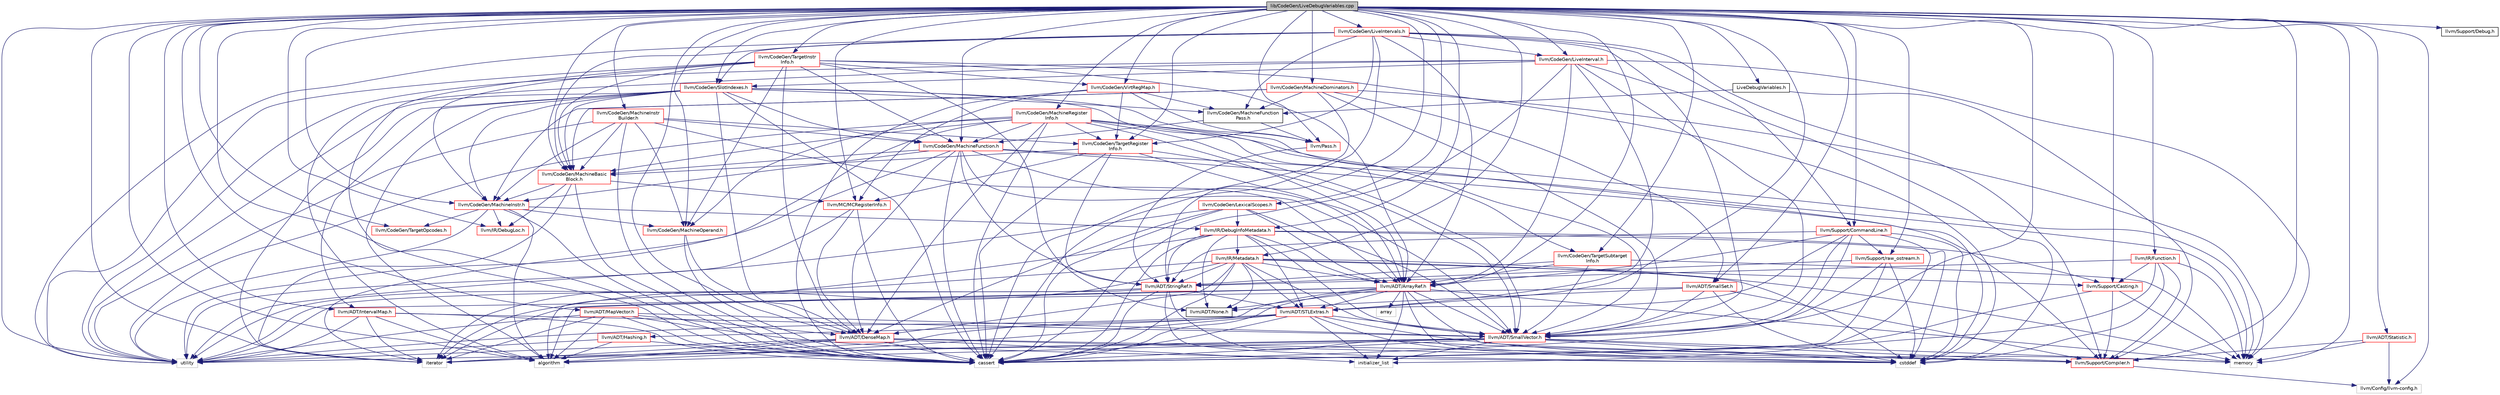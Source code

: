 digraph "lib/CodeGen/LiveDebugVariables.cpp"
{
 // LATEX_PDF_SIZE
  bgcolor="transparent";
  edge [fontname="Helvetica",fontsize="10",labelfontname="Helvetica",labelfontsize="10"];
  node [fontname="Helvetica",fontsize="10",shape="box"];
  Node1 [label="lib/CodeGen/LiveDebugVariables.cpp",height=0.2,width=0.4,color="black", fillcolor="grey75", style="filled", fontcolor="black",tooltip=" "];
  Node1 -> Node2 [color="midnightblue",fontsize="10",style="solid",fontname="Helvetica"];
  Node2 [label="LiveDebugVariables.h",height=0.2,width=0.4,color="black",URL="$LiveDebugVariables_8h.html",tooltip=" "];
  Node2 -> Node3 [color="midnightblue",fontsize="10",style="solid",fontname="Helvetica"];
  Node3 [label="llvm/CodeGen/MachineFunction\lPass.h",height=0.2,width=0.4,color="black",URL="$MachineFunctionPass_8h.html",tooltip=" "];
  Node3 -> Node4 [color="midnightblue",fontsize="10",style="solid",fontname="Helvetica"];
  Node4 [label="llvm/CodeGen/MachineFunction.h",height=0.2,width=0.4,color="red",URL="$MachineFunction_8h.html",tooltip=" "];
  Node4 -> Node5 [color="midnightblue",fontsize="10",style="solid",fontname="Helvetica"];
  Node5 [label="llvm/ADT/ArrayRef.h",height=0.2,width=0.4,color="red",URL="$ArrayRef_8h.html",tooltip=" "];
  Node5 -> Node6 [color="midnightblue",fontsize="10",style="solid",fontname="Helvetica"];
  Node6 [label="llvm/ADT/Hashing.h",height=0.2,width=0.4,color="red",URL="$Hashing_8h.html",tooltip=" "];
  Node6 -> Node35 [color="midnightblue",fontsize="10",style="solid",fontname="Helvetica"];
  Node35 [label="algorithm",height=0.2,width=0.4,color="grey75",tooltip=" "];
  Node6 -> Node26 [color="midnightblue",fontsize="10",style="solid",fontname="Helvetica"];
  Node26 [label="cassert",height=0.2,width=0.4,color="grey75",tooltip=" "];
  Node6 -> Node25 [color="midnightblue",fontsize="10",style="solid",fontname="Helvetica"];
  Node25 [label="utility",height=0.2,width=0.4,color="grey75",tooltip=" "];
  Node5 -> Node18 [color="midnightblue",fontsize="10",style="solid",fontname="Helvetica"];
  Node18 [label="llvm/ADT/None.h",height=0.2,width=0.4,color="black",URL="$None_8h.html",tooltip=" "];
  Node5 -> Node28 [color="midnightblue",fontsize="10",style="solid",fontname="Helvetica"];
  Node28 [label="llvm/ADT/SmallVector.h",height=0.2,width=0.4,color="red",URL="$SmallVector_8h.html",tooltip=" "];
  Node28 -> Node19 [color="midnightblue",fontsize="10",style="solid",fontname="Helvetica"];
  Node19 [label="llvm/Support/Compiler.h",height=0.2,width=0.4,color="red",URL="$Compiler_8h.html",tooltip=" "];
  Node19 -> Node20 [color="midnightblue",fontsize="10",style="solid",fontname="Helvetica"];
  Node20 [label="llvm/Config/llvm-config.h",height=0.2,width=0.4,color="grey75",tooltip=" "];
  Node28 -> Node35 [color="midnightblue",fontsize="10",style="solid",fontname="Helvetica"];
  Node28 -> Node26 [color="midnightblue",fontsize="10",style="solid",fontname="Helvetica"];
  Node28 -> Node32 [color="midnightblue",fontsize="10",style="solid",fontname="Helvetica"];
  Node32 [label="cstddef",height=0.2,width=0.4,color="grey75",tooltip=" "];
  Node28 -> Node43 [color="midnightblue",fontsize="10",style="solid",fontname="Helvetica"];
  Node43 [label="initializer_list",height=0.2,width=0.4,color="grey75",tooltip=" "];
  Node28 -> Node30 [color="midnightblue",fontsize="10",style="solid",fontname="Helvetica"];
  Node30 [label="iterator",height=0.2,width=0.4,color="grey75",tooltip=" "];
  Node28 -> Node27 [color="midnightblue",fontsize="10",style="solid",fontname="Helvetica"];
  Node27 [label="memory",height=0.2,width=0.4,color="grey75",tooltip=" "];
  Node28 -> Node25 [color="midnightblue",fontsize="10",style="solid",fontname="Helvetica"];
  Node5 -> Node16 [color="midnightblue",fontsize="10",style="solid",fontname="Helvetica"];
  Node16 [label="llvm/ADT/STLExtras.h",height=0.2,width=0.4,color="red",URL="$STLExtras_8h.html",tooltip=" "];
  Node16 -> Node28 [color="midnightblue",fontsize="10",style="solid",fontname="Helvetica"];
  Node16 -> Node35 [color="midnightblue",fontsize="10",style="solid",fontname="Helvetica"];
  Node16 -> Node26 [color="midnightblue",fontsize="10",style="solid",fontname="Helvetica"];
  Node16 -> Node32 [color="midnightblue",fontsize="10",style="solid",fontname="Helvetica"];
  Node16 -> Node43 [color="midnightblue",fontsize="10",style="solid",fontname="Helvetica"];
  Node16 -> Node30 [color="midnightblue",fontsize="10",style="solid",fontname="Helvetica"];
  Node16 -> Node27 [color="midnightblue",fontsize="10",style="solid",fontname="Helvetica"];
  Node16 -> Node25 [color="midnightblue",fontsize="10",style="solid",fontname="Helvetica"];
  Node5 -> Node19 [color="midnightblue",fontsize="10",style="solid",fontname="Helvetica"];
  Node5 -> Node35 [color="midnightblue",fontsize="10",style="solid",fontname="Helvetica"];
  Node5 -> Node53 [color="midnightblue",fontsize="10",style="solid",fontname="Helvetica"];
  Node53 [label="array",height=0.2,width=0.4,color="grey75",tooltip=" "];
  Node5 -> Node26 [color="midnightblue",fontsize="10",style="solid",fontname="Helvetica"];
  Node5 -> Node32 [color="midnightblue",fontsize="10",style="solid",fontname="Helvetica"];
  Node5 -> Node43 [color="midnightblue",fontsize="10",style="solid",fontname="Helvetica"];
  Node5 -> Node30 [color="midnightblue",fontsize="10",style="solid",fontname="Helvetica"];
  Node5 -> Node27 [color="midnightblue",fontsize="10",style="solid",fontname="Helvetica"];
  Node4 -> Node56 [color="midnightblue",fontsize="10",style="solid",fontname="Helvetica"];
  Node56 [label="llvm/ADT/DenseMap.h",height=0.2,width=0.4,color="red",URL="$DenseMap_8h.html",tooltip=" "];
  Node56 -> Node19 [color="midnightblue",fontsize="10",style="solid",fontname="Helvetica"];
  Node56 -> Node35 [color="midnightblue",fontsize="10",style="solid",fontname="Helvetica"];
  Node56 -> Node26 [color="midnightblue",fontsize="10",style="solid",fontname="Helvetica"];
  Node56 -> Node32 [color="midnightblue",fontsize="10",style="solid",fontname="Helvetica"];
  Node56 -> Node43 [color="midnightblue",fontsize="10",style="solid",fontname="Helvetica"];
  Node56 -> Node30 [color="midnightblue",fontsize="10",style="solid",fontname="Helvetica"];
  Node56 -> Node25 [color="midnightblue",fontsize="10",style="solid",fontname="Helvetica"];
  Node4 -> Node28 [color="midnightblue",fontsize="10",style="solid",fontname="Helvetica"];
  Node4 -> Node15 [color="midnightblue",fontsize="10",style="solid",fontname="Helvetica"];
  Node15 [label="llvm/ADT/StringRef.h",height=0.2,width=0.4,color="red",URL="$StringRef_8h.html",tooltip=" "];
  Node15 -> Node16 [color="midnightblue",fontsize="10",style="solid",fontname="Helvetica"];
  Node15 -> Node19 [color="midnightblue",fontsize="10",style="solid",fontname="Helvetica"];
  Node15 -> Node35 [color="midnightblue",fontsize="10",style="solid",fontname="Helvetica"];
  Node15 -> Node26 [color="midnightblue",fontsize="10",style="solid",fontname="Helvetica"];
  Node15 -> Node32 [color="midnightblue",fontsize="10",style="solid",fontname="Helvetica"];
  Node15 -> Node25 [color="midnightblue",fontsize="10",style="solid",fontname="Helvetica"];
  Node4 -> Node75 [color="midnightblue",fontsize="10",style="solid",fontname="Helvetica"];
  Node75 [label="llvm/CodeGen/MachineBasic\lBlock.h",height=0.2,width=0.4,color="red",URL="$MachineBasicBlock_8h.html",tooltip=" "];
  Node75 -> Node76 [color="midnightblue",fontsize="10",style="solid",fontname="Helvetica"];
  Node76 [label="llvm/CodeGen/MachineInstr.h",height=0.2,width=0.4,color="red",URL="$MachineInstr_8h.html",tooltip=" "];
  Node76 -> Node166 [color="midnightblue",fontsize="10",style="solid",fontname="Helvetica"];
  Node166 [label="llvm/CodeGen/MachineOperand.h",height=0.2,width=0.4,color="red",URL="$MachineOperand_8h.html",tooltip=" "];
  Node166 -> Node56 [color="midnightblue",fontsize="10",style="solid",fontname="Helvetica"];
  Node166 -> Node26 [color="midnightblue",fontsize="10",style="solid",fontname="Helvetica"];
  Node76 -> Node172 [color="midnightblue",fontsize="10",style="solid",fontname="Helvetica"];
  Node172 [label="llvm/CodeGen/TargetOpcodes.h",height=0.2,width=0.4,color="red",URL="$TargetOpcodes_8h.html",tooltip=" "];
  Node76 -> Node174 [color="midnightblue",fontsize="10",style="solid",fontname="Helvetica"];
  Node174 [label="llvm/IR/DebugInfoMetadata.h",height=0.2,width=0.4,color="red",URL="$DebugInfoMetadata_8h.html",tooltip=" "];
  Node174 -> Node5 [color="midnightblue",fontsize="10",style="solid",fontname="Helvetica"];
  Node174 -> Node18 [color="midnightblue",fontsize="10",style="solid",fontname="Helvetica"];
  Node174 -> Node16 [color="midnightblue",fontsize="10",style="solid",fontname="Helvetica"];
  Node174 -> Node28 [color="midnightblue",fontsize="10",style="solid",fontname="Helvetica"];
  Node174 -> Node15 [color="midnightblue",fontsize="10",style="solid",fontname="Helvetica"];
  Node174 -> Node92 [color="midnightblue",fontsize="10",style="solid",fontname="Helvetica"];
  Node92 [label="llvm/IR/Metadata.h",height=0.2,width=0.4,color="red",URL="$Metadata_8h.html",tooltip="This file contains the declarations for metadata subclasses."];
  Node92 -> Node5 [color="midnightblue",fontsize="10",style="solid",fontname="Helvetica"];
  Node92 -> Node56 [color="midnightblue",fontsize="10",style="solid",fontname="Helvetica"];
  Node92 -> Node18 [color="midnightblue",fontsize="10",style="solid",fontname="Helvetica"];
  Node92 -> Node16 [color="midnightblue",fontsize="10",style="solid",fontname="Helvetica"];
  Node92 -> Node28 [color="midnightblue",fontsize="10",style="solid",fontname="Helvetica"];
  Node92 -> Node15 [color="midnightblue",fontsize="10",style="solid",fontname="Helvetica"];
  Node92 -> Node97 [color="midnightblue",fontsize="10",style="solid",fontname="Helvetica"];
  Node97 [label="llvm/Support/Casting.h",height=0.2,width=0.4,color="red",URL="$Casting_8h.html",tooltip=" "];
  Node97 -> Node19 [color="midnightblue",fontsize="10",style="solid",fontname="Helvetica"];
  Node97 -> Node26 [color="midnightblue",fontsize="10",style="solid",fontname="Helvetica"];
  Node97 -> Node27 [color="midnightblue",fontsize="10",style="solid",fontname="Helvetica"];
  Node92 -> Node26 [color="midnightblue",fontsize="10",style="solid",fontname="Helvetica"];
  Node92 -> Node32 [color="midnightblue",fontsize="10",style="solid",fontname="Helvetica"];
  Node92 -> Node30 [color="midnightblue",fontsize="10",style="solid",fontname="Helvetica"];
  Node92 -> Node27 [color="midnightblue",fontsize="10",style="solid",fontname="Helvetica"];
  Node92 -> Node25 [color="midnightblue",fontsize="10",style="solid",fontname="Helvetica"];
  Node174 -> Node97 [color="midnightblue",fontsize="10",style="solid",fontname="Helvetica"];
  Node174 -> Node26 [color="midnightblue",fontsize="10",style="solid",fontname="Helvetica"];
  Node174 -> Node32 [color="midnightblue",fontsize="10",style="solid",fontname="Helvetica"];
  Node174 -> Node30 [color="midnightblue",fontsize="10",style="solid",fontname="Helvetica"];
  Node76 -> Node90 [color="midnightblue",fontsize="10",style="solid",fontname="Helvetica"];
  Node90 [label="llvm/IR/DebugLoc.h",height=0.2,width=0.4,color="red",URL="$DebugLoc_8h.html",tooltip=" "];
  Node76 -> Node35 [color="midnightblue",fontsize="10",style="solid",fontname="Helvetica"];
  Node76 -> Node26 [color="midnightblue",fontsize="10",style="solid",fontname="Helvetica"];
  Node76 -> Node25 [color="midnightblue",fontsize="10",style="solid",fontname="Helvetica"];
  Node75 -> Node90 [color="midnightblue",fontsize="10",style="solid",fontname="Helvetica"];
  Node75 -> Node183 [color="midnightblue",fontsize="10",style="solid",fontname="Helvetica"];
  Node183 [label="llvm/MC/MCRegisterInfo.h",height=0.2,width=0.4,color="red",URL="$MCRegisterInfo_8h.html",tooltip=" "];
  Node183 -> Node56 [color="midnightblue",fontsize="10",style="solid",fontname="Helvetica"];
  Node183 -> Node26 [color="midnightblue",fontsize="10",style="solid",fontname="Helvetica"];
  Node183 -> Node25 [color="midnightblue",fontsize="10",style="solid",fontname="Helvetica"];
  Node75 -> Node26 [color="midnightblue",fontsize="10",style="solid",fontname="Helvetica"];
  Node75 -> Node30 [color="midnightblue",fontsize="10",style="solid",fontname="Helvetica"];
  Node4 -> Node76 [color="midnightblue",fontsize="10",style="solid",fontname="Helvetica"];
  Node4 -> Node19 [color="midnightblue",fontsize="10",style="solid",fontname="Helvetica"];
  Node4 -> Node26 [color="midnightblue",fontsize="10",style="solid",fontname="Helvetica"];
  Node4 -> Node27 [color="midnightblue",fontsize="10",style="solid",fontname="Helvetica"];
  Node4 -> Node25 [color="midnightblue",fontsize="10",style="solid",fontname="Helvetica"];
  Node3 -> Node134 [color="midnightblue",fontsize="10",style="solid",fontname="Helvetica"];
  Node134 [label="llvm/Pass.h",height=0.2,width=0.4,color="red",URL="$Pass_8h.html",tooltip=" "];
  Node134 -> Node15 [color="midnightblue",fontsize="10",style="solid",fontname="Helvetica"];
  Node2 -> Node19 [color="midnightblue",fontsize="10",style="solid",fontname="Helvetica"];
  Node1 -> Node5 [color="midnightblue",fontsize="10",style="solid",fontname="Helvetica"];
  Node1 -> Node56 [color="midnightblue",fontsize="10",style="solid",fontname="Helvetica"];
  Node1 -> Node198 [color="midnightblue",fontsize="10",style="solid",fontname="Helvetica"];
  Node198 [label="llvm/ADT/IntervalMap.h",height=0.2,width=0.4,color="red",URL="$IntervalMap_8h.html",tooltip=" "];
  Node198 -> Node28 [color="midnightblue",fontsize="10",style="solid",fontname="Helvetica"];
  Node198 -> Node35 [color="midnightblue",fontsize="10",style="solid",fontname="Helvetica"];
  Node198 -> Node26 [color="midnightblue",fontsize="10",style="solid",fontname="Helvetica"];
  Node198 -> Node30 [color="midnightblue",fontsize="10",style="solid",fontname="Helvetica"];
  Node198 -> Node25 [color="midnightblue",fontsize="10",style="solid",fontname="Helvetica"];
  Node1 -> Node200 [color="midnightblue",fontsize="10",style="solid",fontname="Helvetica"];
  Node200 [label="llvm/ADT/MapVector.h",height=0.2,width=0.4,color="red",URL="$MapVector_8h.html",tooltip=" "];
  Node200 -> Node56 [color="midnightblue",fontsize="10",style="solid",fontname="Helvetica"];
  Node200 -> Node28 [color="midnightblue",fontsize="10",style="solid",fontname="Helvetica"];
  Node200 -> Node35 [color="midnightblue",fontsize="10",style="solid",fontname="Helvetica"];
  Node200 -> Node26 [color="midnightblue",fontsize="10",style="solid",fontname="Helvetica"];
  Node200 -> Node32 [color="midnightblue",fontsize="10",style="solid",fontname="Helvetica"];
  Node200 -> Node30 [color="midnightblue",fontsize="10",style="solid",fontname="Helvetica"];
  Node200 -> Node25 [color="midnightblue",fontsize="10",style="solid",fontname="Helvetica"];
  Node1 -> Node16 [color="midnightblue",fontsize="10",style="solid",fontname="Helvetica"];
  Node1 -> Node201 [color="midnightblue",fontsize="10",style="solid",fontname="Helvetica"];
  Node201 [label="llvm/ADT/SmallSet.h",height=0.2,width=0.4,color="red",URL="$SmallSet_8h.html",tooltip=" "];
  Node201 -> Node18 [color="midnightblue",fontsize="10",style="solid",fontname="Helvetica"];
  Node201 -> Node28 [color="midnightblue",fontsize="10",style="solid",fontname="Helvetica"];
  Node201 -> Node19 [color="midnightblue",fontsize="10",style="solid",fontname="Helvetica"];
  Node201 -> Node32 [color="midnightblue",fontsize="10",style="solid",fontname="Helvetica"];
  Node201 -> Node25 [color="midnightblue",fontsize="10",style="solid",fontname="Helvetica"];
  Node1 -> Node28 [color="midnightblue",fontsize="10",style="solid",fontname="Helvetica"];
  Node1 -> Node203 [color="midnightblue",fontsize="10",style="solid",fontname="Helvetica"];
  Node203 [label="llvm/ADT/Statistic.h",height=0.2,width=0.4,color="red",URL="$Statistic_8h.html",tooltip=" "];
  Node203 -> Node20 [color="midnightblue",fontsize="10",style="solid",fontname="Helvetica"];
  Node203 -> Node19 [color="midnightblue",fontsize="10",style="solid",fontname="Helvetica"];
  Node203 -> Node27 [color="midnightblue",fontsize="10",style="solid",fontname="Helvetica"];
  Node1 -> Node15 [color="midnightblue",fontsize="10",style="solid",fontname="Helvetica"];
  Node1 -> Node204 [color="midnightblue",fontsize="10",style="solid",fontname="Helvetica"];
  Node204 [label="llvm/CodeGen/LexicalScopes.h",height=0.2,width=0.4,color="red",URL="$LexicalScopes_8h.html",tooltip=" "];
  Node204 -> Node5 [color="midnightblue",fontsize="10",style="solid",fontname="Helvetica"];
  Node204 -> Node56 [color="midnightblue",fontsize="10",style="solid",fontname="Helvetica"];
  Node204 -> Node28 [color="midnightblue",fontsize="10",style="solid",fontname="Helvetica"];
  Node204 -> Node174 [color="midnightblue",fontsize="10",style="solid",fontname="Helvetica"];
  Node204 -> Node26 [color="midnightblue",fontsize="10",style="solid",fontname="Helvetica"];
  Node204 -> Node25 [color="midnightblue",fontsize="10",style="solid",fontname="Helvetica"];
  Node1 -> Node206 [color="midnightblue",fontsize="10",style="solid",fontname="Helvetica"];
  Node206 [label="llvm/CodeGen/LiveInterval.h",height=0.2,width=0.4,color="red",URL="$LiveInterval_8h.html",tooltip=" "];
  Node206 -> Node5 [color="midnightblue",fontsize="10",style="solid",fontname="Helvetica"];
  Node206 -> Node16 [color="midnightblue",fontsize="10",style="solid",fontname="Helvetica"];
  Node206 -> Node28 [color="midnightblue",fontsize="10",style="solid",fontname="Helvetica"];
  Node206 -> Node208 [color="midnightblue",fontsize="10",style="solid",fontname="Helvetica"];
  Node208 [label="llvm/CodeGen/SlotIndexes.h",height=0.2,width=0.4,color="red",URL="$SlotIndexes_8h.html",tooltip=" "];
  Node208 -> Node56 [color="midnightblue",fontsize="10",style="solid",fontname="Helvetica"];
  Node208 -> Node198 [color="midnightblue",fontsize="10",style="solid",fontname="Helvetica"];
  Node208 -> Node28 [color="midnightblue",fontsize="10",style="solid",fontname="Helvetica"];
  Node208 -> Node75 [color="midnightblue",fontsize="10",style="solid",fontname="Helvetica"];
  Node208 -> Node4 [color="midnightblue",fontsize="10",style="solid",fontname="Helvetica"];
  Node208 -> Node3 [color="midnightblue",fontsize="10",style="solid",fontname="Helvetica"];
  Node208 -> Node76 [color="midnightblue",fontsize="10",style="solid",fontname="Helvetica"];
  Node208 -> Node134 [color="midnightblue",fontsize="10",style="solid",fontname="Helvetica"];
  Node208 -> Node35 [color="midnightblue",fontsize="10",style="solid",fontname="Helvetica"];
  Node208 -> Node26 [color="midnightblue",fontsize="10",style="solid",fontname="Helvetica"];
  Node208 -> Node30 [color="midnightblue",fontsize="10",style="solid",fontname="Helvetica"];
  Node208 -> Node25 [color="midnightblue",fontsize="10",style="solid",fontname="Helvetica"];
  Node206 -> Node35 [color="midnightblue",fontsize="10",style="solid",fontname="Helvetica"];
  Node206 -> Node26 [color="midnightblue",fontsize="10",style="solid",fontname="Helvetica"];
  Node206 -> Node32 [color="midnightblue",fontsize="10",style="solid",fontname="Helvetica"];
  Node206 -> Node27 [color="midnightblue",fontsize="10",style="solid",fontname="Helvetica"];
  Node206 -> Node25 [color="midnightblue",fontsize="10",style="solid",fontname="Helvetica"];
  Node1 -> Node210 [color="midnightblue",fontsize="10",style="solid",fontname="Helvetica"];
  Node210 [label="llvm/CodeGen/LiveIntervals.h",height=0.2,width=0.4,color="red",URL="$LiveIntervals_8h.html",tooltip=" "];
  Node210 -> Node5 [color="midnightblue",fontsize="10",style="solid",fontname="Helvetica"];
  Node210 -> Node28 [color="midnightblue",fontsize="10",style="solid",fontname="Helvetica"];
  Node210 -> Node206 [color="midnightblue",fontsize="10",style="solid",fontname="Helvetica"];
  Node210 -> Node75 [color="midnightblue",fontsize="10",style="solid",fontname="Helvetica"];
  Node210 -> Node3 [color="midnightblue",fontsize="10",style="solid",fontname="Helvetica"];
  Node210 -> Node208 [color="midnightblue",fontsize="10",style="solid",fontname="Helvetica"];
  Node210 -> Node212 [color="midnightblue",fontsize="10",style="solid",fontname="Helvetica"];
  Node212 [label="llvm/CodeGen/TargetRegister\lInfo.h",height=0.2,width=0.4,color="red",URL="$TargetRegisterInfo_8h.html",tooltip=" "];
  Node212 -> Node5 [color="midnightblue",fontsize="10",style="solid",fontname="Helvetica"];
  Node212 -> Node28 [color="midnightblue",fontsize="10",style="solid",fontname="Helvetica"];
  Node212 -> Node15 [color="midnightblue",fontsize="10",style="solid",fontname="Helvetica"];
  Node212 -> Node75 [color="midnightblue",fontsize="10",style="solid",fontname="Helvetica"];
  Node212 -> Node183 [color="midnightblue",fontsize="10",style="solid",fontname="Helvetica"];
  Node212 -> Node26 [color="midnightblue",fontsize="10",style="solid",fontname="Helvetica"];
  Node210 -> Node103 [color="midnightblue",fontsize="10",style="solid",fontname="Helvetica"];
  Node103 [label="llvm/Support/CommandLine.h",height=0.2,width=0.4,color="red",URL="$CommandLine_8h.html",tooltip=" "];
  Node103 -> Node5 [color="midnightblue",fontsize="10",style="solid",fontname="Helvetica"];
  Node103 -> Node16 [color="midnightblue",fontsize="10",style="solid",fontname="Helvetica"];
  Node103 -> Node28 [color="midnightblue",fontsize="10",style="solid",fontname="Helvetica"];
  Node103 -> Node15 [color="midnightblue",fontsize="10",style="solid",fontname="Helvetica"];
  Node103 -> Node107 [color="midnightblue",fontsize="10",style="solid",fontname="Helvetica"];
  Node107 [label="llvm/Support/raw_ostream.h",height=0.2,width=0.4,color="red",URL="$raw__ostream_8h.html",tooltip=" "];
  Node107 -> Node28 [color="midnightblue",fontsize="10",style="solid",fontname="Helvetica"];
  Node107 -> Node15 [color="midnightblue",fontsize="10",style="solid",fontname="Helvetica"];
  Node107 -> Node26 [color="midnightblue",fontsize="10",style="solid",fontname="Helvetica"];
  Node107 -> Node32 [color="midnightblue",fontsize="10",style="solid",fontname="Helvetica"];
  Node103 -> Node26 [color="midnightblue",fontsize="10",style="solid",fontname="Helvetica"];
  Node103 -> Node32 [color="midnightblue",fontsize="10",style="solid",fontname="Helvetica"];
  Node103 -> Node43 [color="midnightblue",fontsize="10",style="solid",fontname="Helvetica"];
  Node210 -> Node19 [color="midnightblue",fontsize="10",style="solid",fontname="Helvetica"];
  Node210 -> Node26 [color="midnightblue",fontsize="10",style="solid",fontname="Helvetica"];
  Node210 -> Node25 [color="midnightblue",fontsize="10",style="solid",fontname="Helvetica"];
  Node1 -> Node75 [color="midnightblue",fontsize="10",style="solid",fontname="Helvetica"];
  Node1 -> Node213 [color="midnightblue",fontsize="10",style="solid",fontname="Helvetica"];
  Node213 [label="llvm/CodeGen/MachineDominators.h",height=0.2,width=0.4,color="red",URL="$MachineDominators_8h.html",tooltip=" "];
  Node213 -> Node201 [color="midnightblue",fontsize="10",style="solid",fontname="Helvetica"];
  Node213 -> Node28 [color="midnightblue",fontsize="10",style="solid",fontname="Helvetica"];
  Node213 -> Node75 [color="midnightblue",fontsize="10",style="solid",fontname="Helvetica"];
  Node213 -> Node3 [color="midnightblue",fontsize="10",style="solid",fontname="Helvetica"];
  Node213 -> Node76 [color="midnightblue",fontsize="10",style="solid",fontname="Helvetica"];
  Node213 -> Node26 [color="midnightblue",fontsize="10",style="solid",fontname="Helvetica"];
  Node213 -> Node27 [color="midnightblue",fontsize="10",style="solid",fontname="Helvetica"];
  Node1 -> Node4 [color="midnightblue",fontsize="10",style="solid",fontname="Helvetica"];
  Node1 -> Node76 [color="midnightblue",fontsize="10",style="solid",fontname="Helvetica"];
  Node1 -> Node219 [color="midnightblue",fontsize="10",style="solid",fontname="Helvetica"];
  Node219 [label="llvm/CodeGen/MachineInstr\lBuilder.h",height=0.2,width=0.4,color="red",URL="$MachineInstrBuilder_8h.html",tooltip=" "];
  Node219 -> Node5 [color="midnightblue",fontsize="10",style="solid",fontname="Helvetica"];
  Node219 -> Node75 [color="midnightblue",fontsize="10",style="solid",fontname="Helvetica"];
  Node219 -> Node4 [color="midnightblue",fontsize="10",style="solid",fontname="Helvetica"];
  Node219 -> Node76 [color="midnightblue",fontsize="10",style="solid",fontname="Helvetica"];
  Node219 -> Node166 [color="midnightblue",fontsize="10",style="solid",fontname="Helvetica"];
  Node219 -> Node212 [color="midnightblue",fontsize="10",style="solid",fontname="Helvetica"];
  Node219 -> Node26 [color="midnightblue",fontsize="10",style="solid",fontname="Helvetica"];
  Node219 -> Node25 [color="midnightblue",fontsize="10",style="solid",fontname="Helvetica"];
  Node1 -> Node166 [color="midnightblue",fontsize="10",style="solid",fontname="Helvetica"];
  Node1 -> Node221 [color="midnightblue",fontsize="10",style="solid",fontname="Helvetica"];
  Node221 [label="llvm/CodeGen/MachineRegister\lInfo.h",height=0.2,width=0.4,color="red",URL="$MachineRegisterInfo_8h.html",tooltip=" "];
  Node221 -> Node5 [color="midnightblue",fontsize="10",style="solid",fontname="Helvetica"];
  Node221 -> Node56 [color="midnightblue",fontsize="10",style="solid",fontname="Helvetica"];
  Node221 -> Node28 [color="midnightblue",fontsize="10",style="solid",fontname="Helvetica"];
  Node221 -> Node75 [color="midnightblue",fontsize="10",style="solid",fontname="Helvetica"];
  Node221 -> Node4 [color="midnightblue",fontsize="10",style="solid",fontname="Helvetica"];
  Node221 -> Node166 [color="midnightblue",fontsize="10",style="solid",fontname="Helvetica"];
  Node221 -> Node212 [color="midnightblue",fontsize="10",style="solid",fontname="Helvetica"];
  Node221 -> Node225 [color="midnightblue",fontsize="10",style="solid",fontname="Helvetica"];
  Node225 [label="llvm/CodeGen/TargetSubtarget\lInfo.h",height=0.2,width=0.4,color="red",URL="$TargetSubtargetInfo_8h.html",tooltip=" "];
  Node225 -> Node5 [color="midnightblue",fontsize="10",style="solid",fontname="Helvetica"];
  Node225 -> Node28 [color="midnightblue",fontsize="10",style="solid",fontname="Helvetica"];
  Node225 -> Node15 [color="midnightblue",fontsize="10",style="solid",fontname="Helvetica"];
  Node225 -> Node27 [color="midnightblue",fontsize="10",style="solid",fontname="Helvetica"];
  Node221 -> Node26 [color="midnightblue",fontsize="10",style="solid",fontname="Helvetica"];
  Node221 -> Node32 [color="midnightblue",fontsize="10",style="solid",fontname="Helvetica"];
  Node221 -> Node30 [color="midnightblue",fontsize="10",style="solid",fontname="Helvetica"];
  Node221 -> Node27 [color="midnightblue",fontsize="10",style="solid",fontname="Helvetica"];
  Node221 -> Node25 [color="midnightblue",fontsize="10",style="solid",fontname="Helvetica"];
  Node1 -> Node208 [color="midnightblue",fontsize="10",style="solid",fontname="Helvetica"];
  Node1 -> Node235 [color="midnightblue",fontsize="10",style="solid",fontname="Helvetica"];
  Node235 [label="llvm/CodeGen/TargetInstr\lInfo.h",height=0.2,width=0.4,color="red",URL="$TargetInstrInfo_8h.html",tooltip=" "];
  Node235 -> Node5 [color="midnightblue",fontsize="10",style="solid",fontname="Helvetica"];
  Node235 -> Node56 [color="midnightblue",fontsize="10",style="solid",fontname="Helvetica"];
  Node235 -> Node18 [color="midnightblue",fontsize="10",style="solid",fontname="Helvetica"];
  Node235 -> Node75 [color="midnightblue",fontsize="10",style="solid",fontname="Helvetica"];
  Node235 -> Node4 [color="midnightblue",fontsize="10",style="solid",fontname="Helvetica"];
  Node235 -> Node76 [color="midnightblue",fontsize="10",style="solid",fontname="Helvetica"];
  Node235 -> Node166 [color="midnightblue",fontsize="10",style="solid",fontname="Helvetica"];
  Node235 -> Node244 [color="midnightblue",fontsize="10",style="solid",fontname="Helvetica"];
  Node244 [label="llvm/CodeGen/VirtRegMap.h",height=0.2,width=0.4,color="red",URL="$VirtRegMap_8h.html",tooltip=" "];
  Node244 -> Node3 [color="midnightblue",fontsize="10",style="solid",fontname="Helvetica"];
  Node244 -> Node212 [color="midnightblue",fontsize="10",style="solid",fontname="Helvetica"];
  Node244 -> Node183 [color="midnightblue",fontsize="10",style="solid",fontname="Helvetica"];
  Node244 -> Node134 [color="midnightblue",fontsize="10",style="solid",fontname="Helvetica"];
  Node244 -> Node26 [color="midnightblue",fontsize="10",style="solid",fontname="Helvetica"];
  Node235 -> Node26 [color="midnightblue",fontsize="10",style="solid",fontname="Helvetica"];
  Node235 -> Node32 [color="midnightblue",fontsize="10",style="solid",fontname="Helvetica"];
  Node235 -> Node25 [color="midnightblue",fontsize="10",style="solid",fontname="Helvetica"];
  Node1 -> Node172 [color="midnightblue",fontsize="10",style="solid",fontname="Helvetica"];
  Node1 -> Node212 [color="midnightblue",fontsize="10",style="solid",fontname="Helvetica"];
  Node1 -> Node225 [color="midnightblue",fontsize="10",style="solid",fontname="Helvetica"];
  Node1 -> Node244 [color="midnightblue",fontsize="10",style="solid",fontname="Helvetica"];
  Node1 -> Node20 [color="midnightblue",fontsize="10",style="solid",fontname="Helvetica"];
  Node1 -> Node174 [color="midnightblue",fontsize="10",style="solid",fontname="Helvetica"];
  Node1 -> Node90 [color="midnightblue",fontsize="10",style="solid",fontname="Helvetica"];
  Node1 -> Node117 [color="midnightblue",fontsize="10",style="solid",fontname="Helvetica"];
  Node117 [label="llvm/IR/Function.h",height=0.2,width=0.4,color="red",URL="$Function_8h.html",tooltip=" "];
  Node117 -> Node15 [color="midnightblue",fontsize="10",style="solid",fontname="Helvetica"];
  Node117 -> Node97 [color="midnightblue",fontsize="10",style="solid",fontname="Helvetica"];
  Node117 -> Node19 [color="midnightblue",fontsize="10",style="solid",fontname="Helvetica"];
  Node117 -> Node26 [color="midnightblue",fontsize="10",style="solid",fontname="Helvetica"];
  Node117 -> Node32 [color="midnightblue",fontsize="10",style="solid",fontname="Helvetica"];
  Node117 -> Node27 [color="midnightblue",fontsize="10",style="solid",fontname="Helvetica"];
  Node1 -> Node92 [color="midnightblue",fontsize="10",style="solid",fontname="Helvetica"];
  Node1 -> Node183 [color="midnightblue",fontsize="10",style="solid",fontname="Helvetica"];
  Node1 -> Node134 [color="midnightblue",fontsize="10",style="solid",fontname="Helvetica"];
  Node1 -> Node97 [color="midnightblue",fontsize="10",style="solid",fontname="Helvetica"];
  Node1 -> Node103 [color="midnightblue",fontsize="10",style="solid",fontname="Helvetica"];
  Node1 -> Node19 [color="midnightblue",fontsize="10",style="solid",fontname="Helvetica"];
  Node1 -> Node156 [color="midnightblue",fontsize="10",style="solid",fontname="Helvetica"];
  Node156 [label="llvm/Support/Debug.h",height=0.2,width=0.4,color="black",URL="$Debug_8h.html",tooltip=" "];
  Node1 -> Node107 [color="midnightblue",fontsize="10",style="solid",fontname="Helvetica"];
  Node1 -> Node35 [color="midnightblue",fontsize="10",style="solid",fontname="Helvetica"];
  Node1 -> Node26 [color="midnightblue",fontsize="10",style="solid",fontname="Helvetica"];
  Node1 -> Node30 [color="midnightblue",fontsize="10",style="solid",fontname="Helvetica"];
  Node1 -> Node27 [color="midnightblue",fontsize="10",style="solid",fontname="Helvetica"];
  Node1 -> Node25 [color="midnightblue",fontsize="10",style="solid",fontname="Helvetica"];
}
